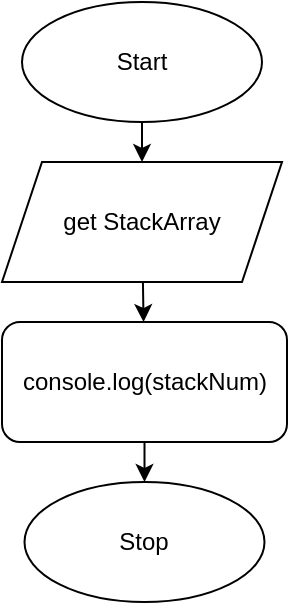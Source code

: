 <mxfile>
    <diagram id="bVoswQC8T6PlKmy4Bn8u" name="Page-1">
        <mxGraphModel dx="594" dy="561" grid="1" gridSize="10" guides="1" tooltips="1" connect="1" arrows="1" fold="1" page="1" pageScale="1" pageWidth="827" pageHeight="1169" math="0" shadow="0">
            <root>
                <mxCell id="0"/>
                <mxCell id="1" parent="0"/>
                <mxCell id="254" value="" style="edgeStyle=none;html=1;" parent="1" source="3" target="249" edge="1">
                    <mxGeometry relative="1" as="geometry"/>
                </mxCell>
                <mxCell id="3" value="Start" style="ellipse;whiteSpace=wrap;html=1;" parent="1" vertex="1">
                    <mxGeometry x="105" y="130" width="120" height="60" as="geometry"/>
                </mxCell>
                <mxCell id="287" value="" style="edgeStyle=none;html=1;" edge="1" parent="1" source="249" target="268">
                    <mxGeometry relative="1" as="geometry"/>
                </mxCell>
                <mxCell id="249" value="get StackArray" style="shape=parallelogram;perimeter=parallelogramPerimeter;whiteSpace=wrap;html=1;fixedSize=1;" parent="1" vertex="1">
                    <mxGeometry x="95" y="210" width="140" height="60" as="geometry"/>
                </mxCell>
                <mxCell id="260" value="Stop" style="ellipse;whiteSpace=wrap;html=1;" parent="1" vertex="1">
                    <mxGeometry x="106.25" y="370" width="120" height="60" as="geometry"/>
                </mxCell>
                <mxCell id="288" style="edgeStyle=none;html=1;entryX=0.5;entryY=0;entryDx=0;entryDy=0;" edge="1" parent="1" source="268" target="260">
                    <mxGeometry relative="1" as="geometry"/>
                </mxCell>
                <mxCell id="268" value="console.log(stackNum)" style="rounded=1;whiteSpace=wrap;html=1;" parent="1" vertex="1">
                    <mxGeometry x="95" y="290" width="142.5" height="60" as="geometry"/>
                </mxCell>
            </root>
        </mxGraphModel>
    </diagram>
</mxfile>